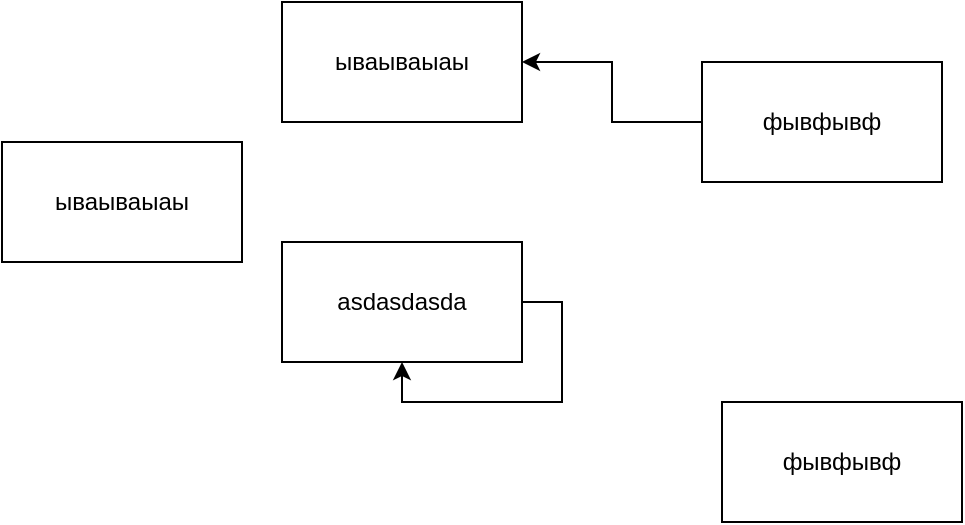 <mxfile version="26.0.14">
  <diagram name="Страница — 1" id="LqXRCkFQHdOiTWKArMwH">
    <mxGraphModel dx="2714" dy="1486" grid="1" gridSize="10" guides="1" tooltips="1" connect="1" arrows="1" fold="1" page="1" pageScale="1" pageWidth="827" pageHeight="1169" math="0" shadow="0">
      <root>
        <mxCell id="0" />
        <mxCell id="1" parent="0" />
        <mxCell id="AYD22NFn91ioC5n_1gdL-1" value="asdasdasda" style="rounded=0;whiteSpace=wrap;html=1;" vertex="1" parent="1">
          <mxGeometry x="350" y="720" width="120" height="60" as="geometry" />
        </mxCell>
        <mxCell id="AYD22NFn91ioC5n_1gdL-2" value="ываываыаы" style="rounded=0;whiteSpace=wrap;html=1;" vertex="1" parent="1">
          <mxGeometry x="350" y="600" width="120" height="60" as="geometry" />
        </mxCell>
        <mxCell id="AYD22NFn91ioC5n_1gdL-3" style="edgeStyle=orthogonalEdgeStyle;rounded=0;orthogonalLoop=1;jettySize=auto;html=1;exitX=1;exitY=0.5;exitDx=0;exitDy=0;entryX=0.5;entryY=1;entryDx=0;entryDy=0;" edge="1" parent="1" source="AYD22NFn91ioC5n_1gdL-1" target="AYD22NFn91ioC5n_1gdL-1">
          <mxGeometry relative="1" as="geometry" />
        </mxCell>
        <mxCell id="AYD22NFn91ioC5n_1gdL-5" style="edgeStyle=orthogonalEdgeStyle;rounded=0;orthogonalLoop=1;jettySize=auto;html=1;exitX=0;exitY=0.5;exitDx=0;exitDy=0;entryX=1;entryY=0.5;entryDx=0;entryDy=0;" edge="1" parent="1" source="AYD22NFn91ioC5n_1gdL-4" target="AYD22NFn91ioC5n_1gdL-2">
          <mxGeometry relative="1" as="geometry" />
        </mxCell>
        <mxCell id="AYD22NFn91ioC5n_1gdL-4" value="фывфывф" style="rounded=0;whiteSpace=wrap;html=1;" vertex="1" parent="1">
          <mxGeometry x="560" y="630" width="120" height="60" as="geometry" />
        </mxCell>
        <mxCell id="AYD22NFn91ioC5n_1gdL-6" value="ываываыаы" style="rounded=0;whiteSpace=wrap;html=1;" vertex="1" parent="1">
          <mxGeometry x="210" y="670" width="120" height="60" as="geometry" />
        </mxCell>
        <mxCell id="AYD22NFn91ioC5n_1gdL-7" value="фывфывф" style="rounded=0;whiteSpace=wrap;html=1;" vertex="1" parent="1">
          <mxGeometry x="570" y="800" width="120" height="60" as="geometry" />
        </mxCell>
      </root>
    </mxGraphModel>
  </diagram>
</mxfile>
